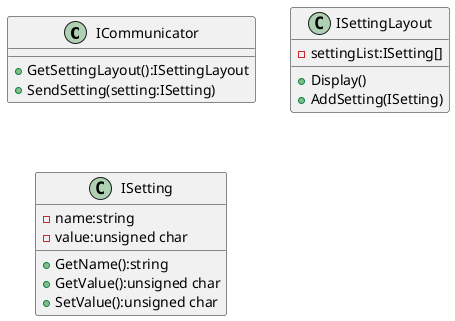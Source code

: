 @startuml
class ICommunicator {
    +GetSettingLayout():ISettingLayout
    +SendSetting(setting:ISetting)
}

class ISettingLayout {
    -settingList:ISetting[]
    +Display()
    +AddSetting(ISetting)
}

class ISetting {
    -name:string
    -value:unsigned char
    +GetName():string
    +GetValue():unsigned char
    +SetValue():unsigned char
}
@enduml